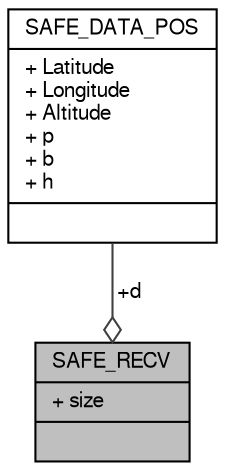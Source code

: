 digraph "SAFE_RECV"
{
  bgcolor="transparent";
  edge [fontname="FreeSans",fontsize="10",labelfontname="FreeSans",labelfontsize="10"];
  node [fontname="FreeSans",fontsize="10",shape=record];
  Node1 [label="{SAFE_RECV\n|+ size\l|}",height=0.2,width=0.4,color="black", fillcolor="grey75", style="filled" fontcolor="black"];
  Node2 -> Node1 [color="grey25",fontsize="10",style="solid",label=" +d" ,arrowhead="odiamond",fontname="FreeSans"];
  Node2 [label="{SAFE_DATA_POS\n|+ Latitude\l+ Longitude\l+ Altitude\l+ p\l+ b\l+ h\l|}",height=0.2,width=0.4,color="black",URL="$structSAFE__DATA__POS.html"];
}
